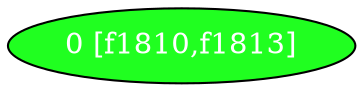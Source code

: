 diGraph libnss3{
	libnss3_0  [style=filled fillcolor="#20FF20" fontcolor="#ffffff" shape=oval label="0 [f1810,f1813]"]


}